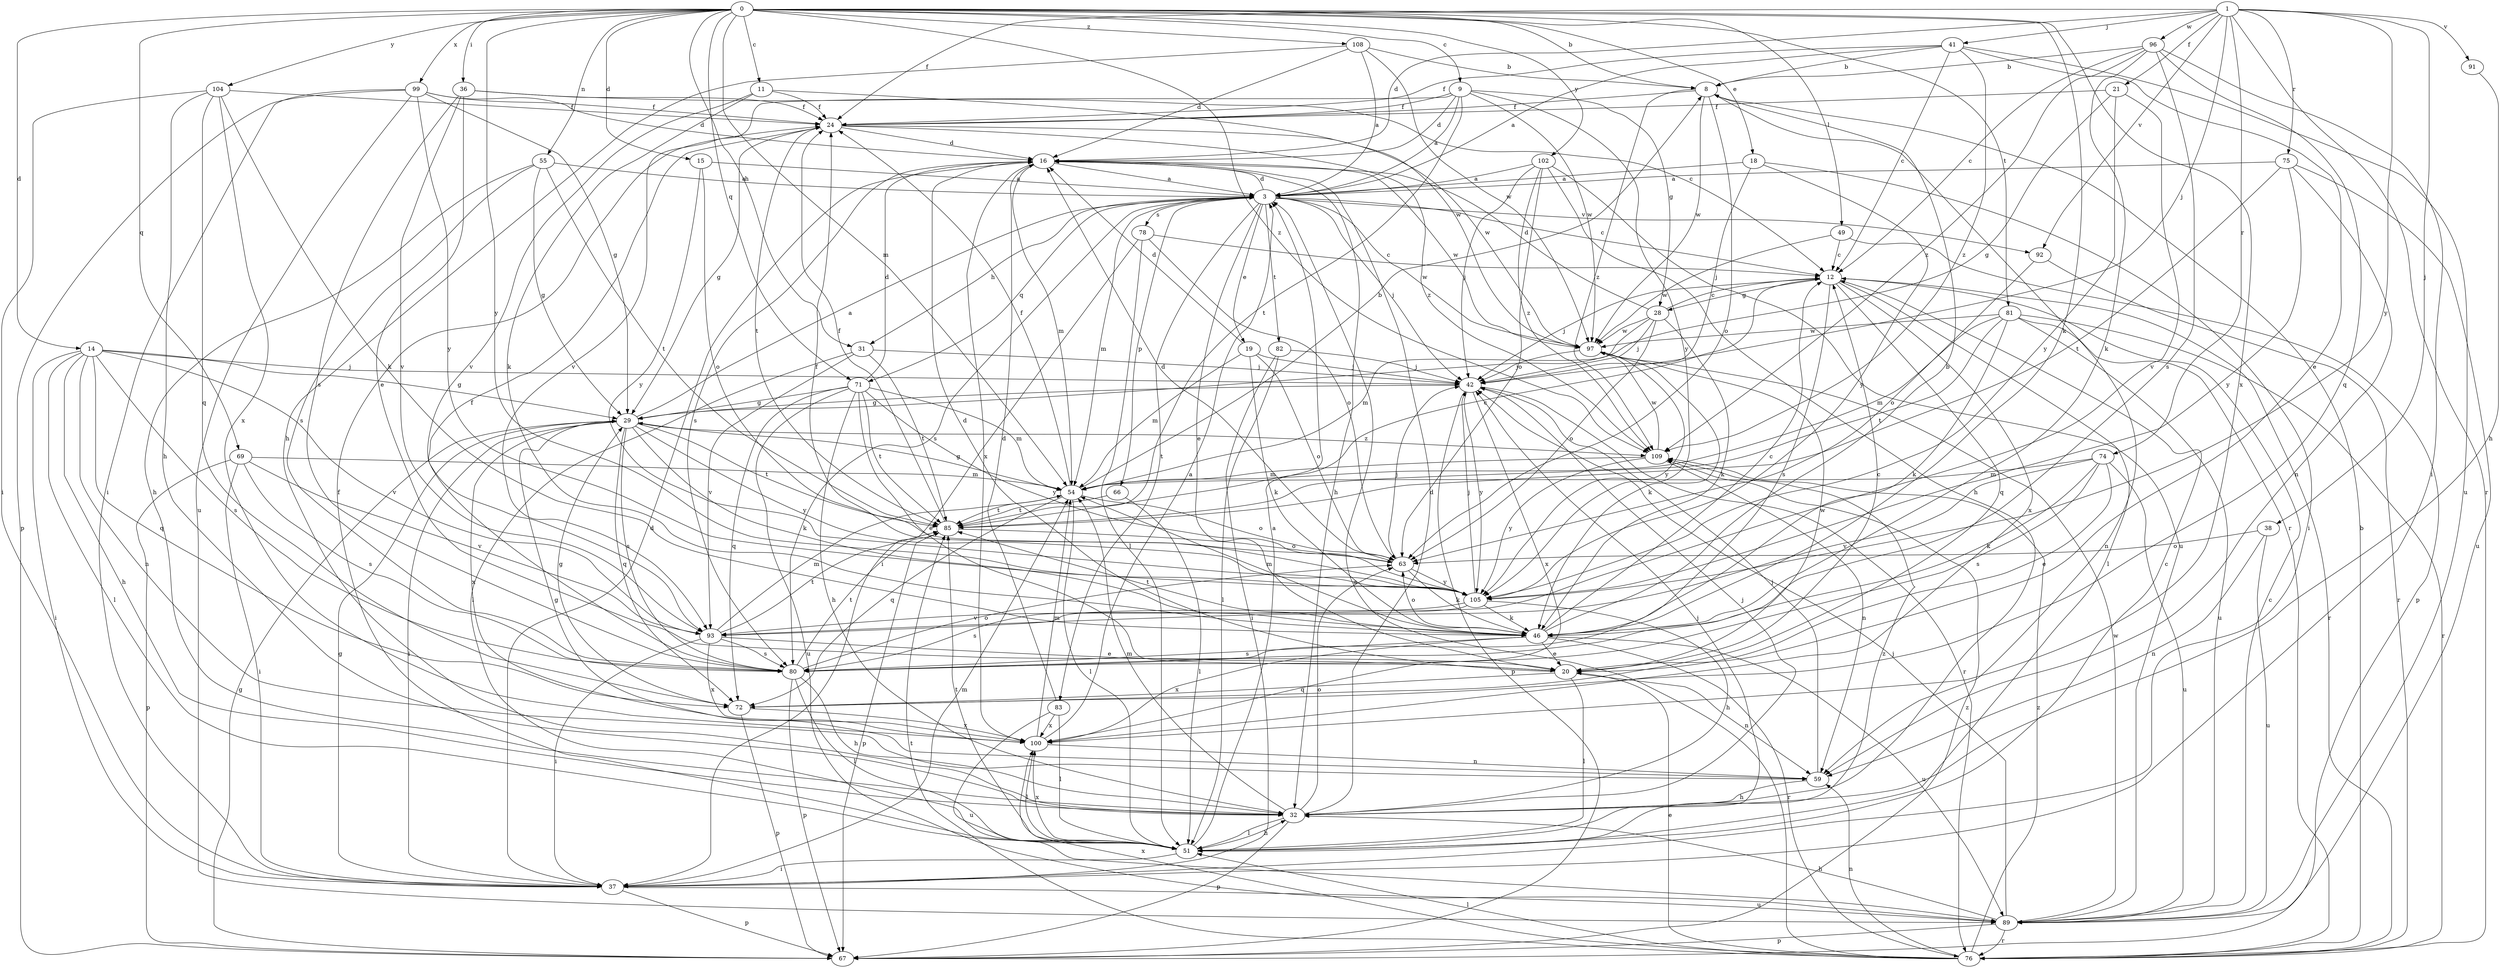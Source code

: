 strict digraph  {
0;
1;
3;
8;
9;
11;
12;
14;
15;
16;
18;
19;
20;
21;
24;
28;
29;
31;
32;
36;
37;
38;
41;
42;
46;
49;
51;
54;
55;
59;
63;
66;
67;
69;
71;
72;
74;
75;
76;
78;
80;
81;
82;
83;
85;
89;
91;
92;
93;
96;
97;
99;
100;
102;
104;
105;
108;
109;
0 -> 8  [label=b];
0 -> 9  [label=c];
0 -> 11  [label=c];
0 -> 14  [label=d];
0 -> 15  [label=d];
0 -> 18  [label=e];
0 -> 31  [label=h];
0 -> 36  [label=i];
0 -> 46  [label=k];
0 -> 49  [label=l];
0 -> 54  [label=m];
0 -> 55  [label=n];
0 -> 69  [label=q];
0 -> 71  [label=q];
0 -> 81  [label=t];
0 -> 99  [label=x];
0 -> 100  [label=x];
0 -> 102  [label=y];
0 -> 104  [label=y];
0 -> 105  [label=y];
0 -> 108  [label=z];
0 -> 109  [label=z];
1 -> 16  [label=d];
1 -> 21  [label=f];
1 -> 24  [label=f];
1 -> 38  [label=j];
1 -> 41  [label=j];
1 -> 42  [label=j];
1 -> 74  [label=r];
1 -> 75  [label=r];
1 -> 76  [label=r];
1 -> 91  [label=v];
1 -> 92  [label=v];
1 -> 96  [label=w];
1 -> 105  [label=y];
3 -> 12  [label=c];
3 -> 16  [label=d];
3 -> 19  [label=e];
3 -> 20  [label=e];
3 -> 31  [label=h];
3 -> 42  [label=j];
3 -> 54  [label=m];
3 -> 66  [label=p];
3 -> 71  [label=q];
3 -> 78  [label=s];
3 -> 80  [label=s];
3 -> 82  [label=t];
3 -> 83  [label=t];
3 -> 92  [label=v];
3 -> 97  [label=w];
8 -> 24  [label=f];
8 -> 63  [label=o];
8 -> 76  [label=r];
8 -> 97  [label=w];
8 -> 109  [label=z];
9 -> 3  [label=a];
9 -> 16  [label=d];
9 -> 24  [label=f];
9 -> 28  [label=g];
9 -> 85  [label=t];
9 -> 93  [label=v];
9 -> 97  [label=w];
9 -> 105  [label=y];
11 -> 24  [label=f];
11 -> 46  [label=k];
11 -> 93  [label=v];
11 -> 97  [label=w];
12 -> 28  [label=g];
12 -> 42  [label=j];
12 -> 51  [label=l];
12 -> 72  [label=q];
12 -> 76  [label=r];
12 -> 80  [label=s];
12 -> 100  [label=x];
14 -> 29  [label=g];
14 -> 32  [label=h];
14 -> 37  [label=i];
14 -> 42  [label=j];
14 -> 51  [label=l];
14 -> 59  [label=n];
14 -> 72  [label=q];
14 -> 80  [label=s];
14 -> 93  [label=v];
15 -> 3  [label=a];
15 -> 63  [label=o];
15 -> 105  [label=y];
16 -> 3  [label=a];
16 -> 32  [label=h];
16 -> 54  [label=m];
16 -> 80  [label=s];
16 -> 97  [label=w];
16 -> 100  [label=x];
18 -> 3  [label=a];
18 -> 37  [label=i];
18 -> 42  [label=j];
18 -> 105  [label=y];
19 -> 16  [label=d];
19 -> 42  [label=j];
19 -> 46  [label=k];
19 -> 54  [label=m];
19 -> 63  [label=o];
20 -> 12  [label=c];
20 -> 16  [label=d];
20 -> 51  [label=l];
20 -> 59  [label=n];
20 -> 72  [label=q];
20 -> 97  [label=w];
21 -> 24  [label=f];
21 -> 29  [label=g];
21 -> 93  [label=v];
21 -> 105  [label=y];
24 -> 16  [label=d];
24 -> 29  [label=g];
24 -> 85  [label=t];
24 -> 97  [label=w];
24 -> 109  [label=z];
28 -> 12  [label=c];
28 -> 16  [label=d];
28 -> 42  [label=j];
28 -> 46  [label=k];
28 -> 54  [label=m];
28 -> 63  [label=o];
28 -> 97  [label=w];
29 -> 3  [label=a];
29 -> 37  [label=i];
29 -> 46  [label=k];
29 -> 72  [label=q];
29 -> 80  [label=s];
29 -> 85  [label=t];
29 -> 100  [label=x];
29 -> 105  [label=y];
29 -> 109  [label=z];
31 -> 42  [label=j];
31 -> 51  [label=l];
31 -> 85  [label=t];
31 -> 93  [label=v];
32 -> 16  [label=d];
32 -> 42  [label=j];
32 -> 51  [label=l];
32 -> 54  [label=m];
32 -> 63  [label=o];
32 -> 67  [label=p];
36 -> 12  [label=c];
36 -> 20  [label=e];
36 -> 24  [label=f];
36 -> 80  [label=s];
36 -> 93  [label=v];
37 -> 16  [label=d];
37 -> 29  [label=g];
37 -> 54  [label=m];
37 -> 67  [label=p];
37 -> 89  [label=u];
38 -> 59  [label=n];
38 -> 63  [label=o];
38 -> 89  [label=u];
41 -> 3  [label=a];
41 -> 8  [label=b];
41 -> 12  [label=c];
41 -> 20  [label=e];
41 -> 24  [label=f];
41 -> 89  [label=u];
41 -> 109  [label=z];
42 -> 29  [label=g];
42 -> 67  [label=p];
42 -> 76  [label=r];
42 -> 100  [label=x];
42 -> 105  [label=y];
46 -> 8  [label=b];
46 -> 12  [label=c];
46 -> 20  [label=e];
46 -> 54  [label=m];
46 -> 63  [label=o];
46 -> 76  [label=r];
46 -> 80  [label=s];
46 -> 85  [label=t];
46 -> 89  [label=u];
46 -> 100  [label=x];
49 -> 12  [label=c];
49 -> 67  [label=p];
49 -> 97  [label=w];
51 -> 3  [label=a];
51 -> 12  [label=c];
51 -> 24  [label=f];
51 -> 32  [label=h];
51 -> 37  [label=i];
51 -> 42  [label=j];
51 -> 85  [label=t];
51 -> 100  [label=x];
51 -> 109  [label=z];
54 -> 8  [label=b];
54 -> 24  [label=f];
54 -> 29  [label=g];
54 -> 51  [label=l];
54 -> 63  [label=o];
54 -> 72  [label=q];
54 -> 85  [label=t];
55 -> 3  [label=a];
55 -> 29  [label=g];
55 -> 32  [label=h];
55 -> 80  [label=s];
55 -> 85  [label=t];
59 -> 29  [label=g];
59 -> 32  [label=h];
59 -> 42  [label=j];
63 -> 16  [label=d];
63 -> 42  [label=j];
63 -> 46  [label=k];
63 -> 105  [label=y];
66 -> 51  [label=l];
66 -> 85  [label=t];
67 -> 29  [label=g];
67 -> 109  [label=z];
69 -> 37  [label=i];
69 -> 54  [label=m];
69 -> 67  [label=p];
69 -> 80  [label=s];
69 -> 93  [label=v];
71 -> 16  [label=d];
71 -> 20  [label=e];
71 -> 29  [label=g];
71 -> 32  [label=h];
71 -> 54  [label=m];
71 -> 72  [label=q];
71 -> 85  [label=t];
71 -> 89  [label=u];
71 -> 105  [label=y];
72 -> 29  [label=g];
72 -> 67  [label=p];
72 -> 100  [label=x];
74 -> 20  [label=e];
74 -> 46  [label=k];
74 -> 54  [label=m];
74 -> 80  [label=s];
74 -> 89  [label=u];
74 -> 93  [label=v];
75 -> 3  [label=a];
75 -> 59  [label=n];
75 -> 85  [label=t];
75 -> 89  [label=u];
75 -> 105  [label=y];
76 -> 3  [label=a];
76 -> 8  [label=b];
76 -> 20  [label=e];
76 -> 51  [label=l];
76 -> 59  [label=n];
76 -> 85  [label=t];
76 -> 100  [label=x];
76 -> 109  [label=z];
78 -> 12  [label=c];
78 -> 37  [label=i];
78 -> 51  [label=l];
78 -> 63  [label=o];
80 -> 24  [label=f];
80 -> 32  [label=h];
80 -> 51  [label=l];
80 -> 63  [label=o];
80 -> 67  [label=p];
80 -> 85  [label=t];
81 -> 46  [label=k];
81 -> 54  [label=m];
81 -> 59  [label=n];
81 -> 76  [label=r];
81 -> 85  [label=t];
81 -> 89  [label=u];
81 -> 97  [label=w];
82 -> 37  [label=i];
82 -> 42  [label=j];
82 -> 51  [label=l];
83 -> 16  [label=d];
83 -> 51  [label=l];
83 -> 89  [label=u];
83 -> 100  [label=x];
85 -> 12  [label=c];
85 -> 24  [label=f];
85 -> 63  [label=o];
85 -> 67  [label=p];
89 -> 12  [label=c];
89 -> 32  [label=h];
89 -> 42  [label=j];
89 -> 67  [label=p];
89 -> 76  [label=r];
89 -> 97  [label=w];
91 -> 32  [label=h];
92 -> 63  [label=o];
92 -> 76  [label=r];
93 -> 20  [label=e];
93 -> 37  [label=i];
93 -> 54  [label=m];
93 -> 80  [label=s];
93 -> 85  [label=t];
93 -> 100  [label=x];
96 -> 8  [label=b];
96 -> 12  [label=c];
96 -> 37  [label=i];
96 -> 46  [label=k];
96 -> 72  [label=q];
96 -> 80  [label=s];
96 -> 109  [label=z];
97 -> 42  [label=j];
97 -> 46  [label=k];
97 -> 105  [label=y];
99 -> 16  [label=d];
99 -> 24  [label=f];
99 -> 29  [label=g];
99 -> 37  [label=i];
99 -> 67  [label=p];
99 -> 89  [label=u];
99 -> 105  [label=y];
100 -> 3  [label=a];
100 -> 51  [label=l];
100 -> 54  [label=m];
100 -> 59  [label=n];
102 -> 3  [label=a];
102 -> 32  [label=h];
102 -> 42  [label=j];
102 -> 63  [label=o];
102 -> 89  [label=u];
102 -> 109  [label=z];
104 -> 24  [label=f];
104 -> 32  [label=h];
104 -> 37  [label=i];
104 -> 46  [label=k];
104 -> 72  [label=q];
104 -> 100  [label=x];
105 -> 24  [label=f];
105 -> 32  [label=h];
105 -> 42  [label=j];
105 -> 46  [label=k];
105 -> 80  [label=s];
105 -> 93  [label=v];
108 -> 3  [label=a];
108 -> 8  [label=b];
108 -> 16  [label=d];
108 -> 32  [label=h];
108 -> 97  [label=w];
109 -> 54  [label=m];
109 -> 59  [label=n];
109 -> 97  [label=w];
109 -> 105  [label=y];
}
